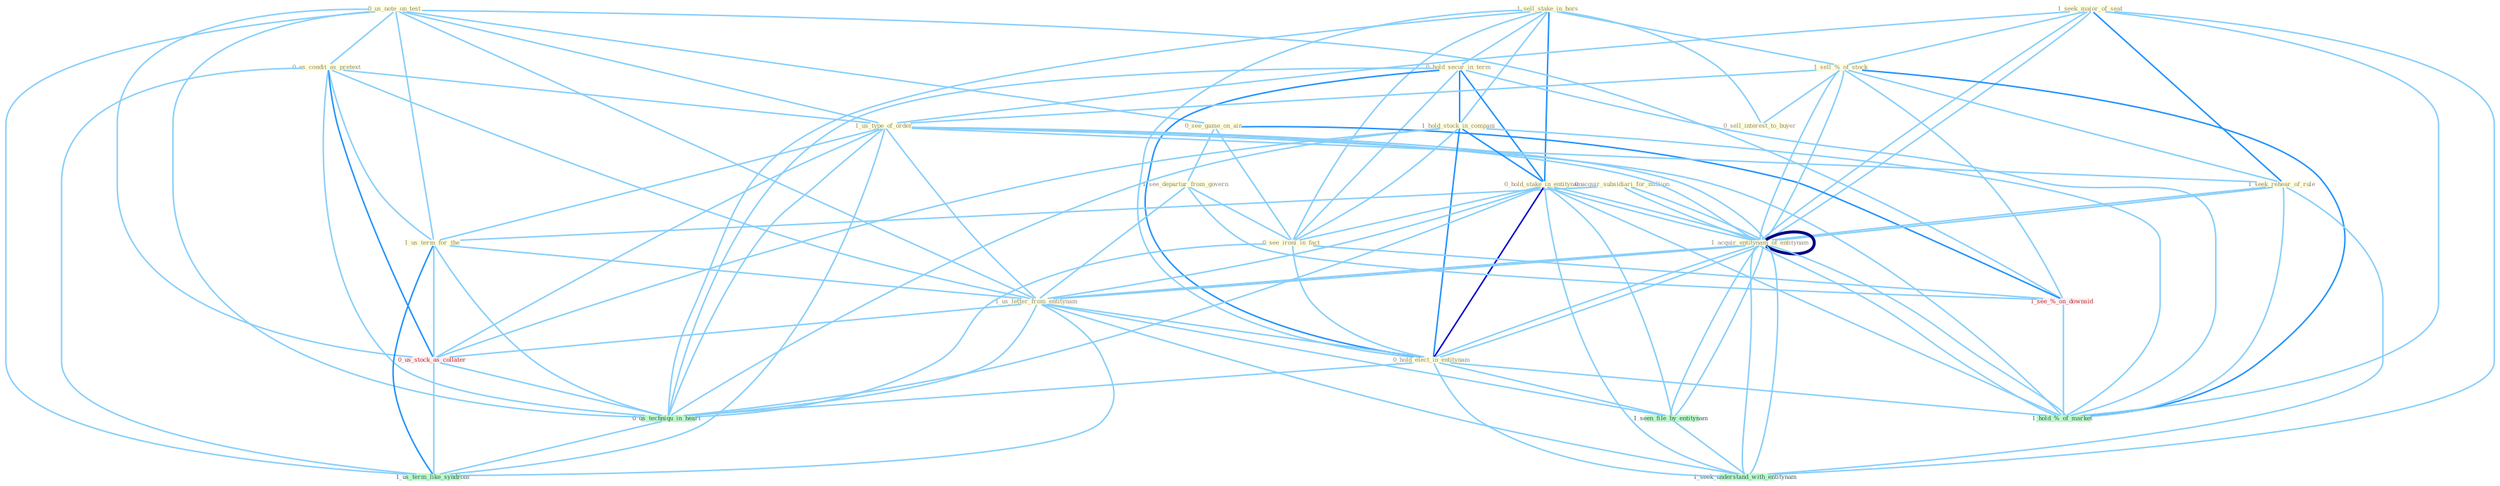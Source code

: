 Graph G{ 
    node
    [shape=polygon,style=filled,width=.5,height=.06,color="#BDFCC9",fixedsize=true,fontsize=4,
    fontcolor="#2f4f4f"];
    {node
    [color="#ffffe0", fontcolor="#8b7d6b"] "1_sell_stake_in_hors " "0_us_note_on_test " "0_hold_secur_in_term " "0_acquir_subsidiari_for_million " "1_seek_major_of_seat " "0_see_game_on_air " "1_sell_%_of_stock " "0_us_condit_as_pretext " "1_us_type_of_order " "1_us_term_for_the " "1_hold_stock_in_compani " "1_seek_rehear_of_rule " "0_hold_stake_in_entitynam " "0_sell_interest_to_buyer " "1_acquir_entitynam_of_entitynam " "1_see_departur_from_govern " "1_us_letter_from_entitynam " "0_see_ironi_in_fact " "0_hold_elect_in_entitynam "}
{node [color="#fff0f5", fontcolor="#b22222"] "0_us_stock_as_collater " "1_see_%_on_downsid "}
edge [color="#B0E2FF"];

	"1_sell_stake_in_hors " -- "0_hold_secur_in_term " [w="1", color="#87cefa" ];
	"1_sell_stake_in_hors " -- "1_sell_%_of_stock " [w="1", color="#87cefa" ];
	"1_sell_stake_in_hors " -- "1_hold_stock_in_compani " [w="1", color="#87cefa" ];
	"1_sell_stake_in_hors " -- "0_hold_stake_in_entitynam " [w="2", color="#1e90ff" , len=0.8];
	"1_sell_stake_in_hors " -- "0_sell_interest_to_buyer " [w="1", color="#87cefa" ];
	"1_sell_stake_in_hors " -- "0_see_ironi_in_fact " [w="1", color="#87cefa" ];
	"1_sell_stake_in_hors " -- "0_hold_elect_in_entitynam " [w="1", color="#87cefa" ];
	"1_sell_stake_in_hors " -- "0_us_techniqu_in_heart " [w="1", color="#87cefa" ];
	"0_us_note_on_test " -- "0_see_game_on_air " [w="1", color="#87cefa" ];
	"0_us_note_on_test " -- "0_us_condit_as_pretext " [w="1", color="#87cefa" ];
	"0_us_note_on_test " -- "1_us_type_of_order " [w="1", color="#87cefa" ];
	"0_us_note_on_test " -- "1_us_term_for_the " [w="1", color="#87cefa" ];
	"0_us_note_on_test " -- "1_us_letter_from_entitynam " [w="1", color="#87cefa" ];
	"0_us_note_on_test " -- "0_us_stock_as_collater " [w="1", color="#87cefa" ];
	"0_us_note_on_test " -- "0_us_techniqu_in_heart " [w="1", color="#87cefa" ];
	"0_us_note_on_test " -- "1_see_%_on_downsid " [w="1", color="#87cefa" ];
	"0_us_note_on_test " -- "1_us_term_like_syndrom " [w="1", color="#87cefa" ];
	"0_hold_secur_in_term " -- "1_hold_stock_in_compani " [w="2", color="#1e90ff" , len=0.8];
	"0_hold_secur_in_term " -- "0_hold_stake_in_entitynam " [w="2", color="#1e90ff" , len=0.8];
	"0_hold_secur_in_term " -- "0_see_ironi_in_fact " [w="1", color="#87cefa" ];
	"0_hold_secur_in_term " -- "0_hold_elect_in_entitynam " [w="2", color="#1e90ff" , len=0.8];
	"0_hold_secur_in_term " -- "0_us_techniqu_in_heart " [w="1", color="#87cefa" ];
	"0_hold_secur_in_term " -- "1_hold_%_of_market " [w="1", color="#87cefa" ];
	"0_acquir_subsidiari_for_million " -- "1_us_term_for_the " [w="1", color="#87cefa" ];
	"0_acquir_subsidiari_for_million " -- "1_acquir_entitynam_of_entitynam " [w="1", color="#87cefa" ];
	"0_acquir_subsidiari_for_million " -- "1_acquir_entitynam_of_entitynam " [w="1", color="#87cefa" ];
	"1_seek_major_of_seat " -- "1_sell_%_of_stock " [w="1", color="#87cefa" ];
	"1_seek_major_of_seat " -- "1_us_type_of_order " [w="1", color="#87cefa" ];
	"1_seek_major_of_seat " -- "1_seek_rehear_of_rule " [w="2", color="#1e90ff" , len=0.8];
	"1_seek_major_of_seat " -- "1_acquir_entitynam_of_entitynam " [w="1", color="#87cefa" ];
	"1_seek_major_of_seat " -- "1_seek_understand_with_entitynam " [w="1", color="#87cefa" ];
	"1_seek_major_of_seat " -- "1_acquir_entitynam_of_entitynam " [w="1", color="#87cefa" ];
	"1_seek_major_of_seat " -- "1_hold_%_of_market " [w="1", color="#87cefa" ];
	"0_see_game_on_air " -- "1_see_departur_from_govern " [w="1", color="#87cefa" ];
	"0_see_game_on_air " -- "0_see_ironi_in_fact " [w="1", color="#87cefa" ];
	"0_see_game_on_air " -- "1_see_%_on_downsid " [w="2", color="#1e90ff" , len=0.8];
	"1_sell_%_of_stock " -- "1_us_type_of_order " [w="1", color="#87cefa" ];
	"1_sell_%_of_stock " -- "1_seek_rehear_of_rule " [w="1", color="#87cefa" ];
	"1_sell_%_of_stock " -- "0_sell_interest_to_buyer " [w="1", color="#87cefa" ];
	"1_sell_%_of_stock " -- "1_acquir_entitynam_of_entitynam " [w="1", color="#87cefa" ];
	"1_sell_%_of_stock " -- "1_acquir_entitynam_of_entitynam " [w="1", color="#87cefa" ];
	"1_sell_%_of_stock " -- "1_see_%_on_downsid " [w="1", color="#87cefa" ];
	"1_sell_%_of_stock " -- "1_hold_%_of_market " [w="2", color="#1e90ff" , len=0.8];
	"0_us_condit_as_pretext " -- "1_us_type_of_order " [w="1", color="#87cefa" ];
	"0_us_condit_as_pretext " -- "1_us_term_for_the " [w="1", color="#87cefa" ];
	"0_us_condit_as_pretext " -- "1_us_letter_from_entitynam " [w="1", color="#87cefa" ];
	"0_us_condit_as_pretext " -- "0_us_stock_as_collater " [w="2", color="#1e90ff" , len=0.8];
	"0_us_condit_as_pretext " -- "0_us_techniqu_in_heart " [w="1", color="#87cefa" ];
	"0_us_condit_as_pretext " -- "1_us_term_like_syndrom " [w="1", color="#87cefa" ];
	"1_us_type_of_order " -- "1_us_term_for_the " [w="1", color="#87cefa" ];
	"1_us_type_of_order " -- "1_seek_rehear_of_rule " [w="1", color="#87cefa" ];
	"1_us_type_of_order " -- "1_acquir_entitynam_of_entitynam " [w="1", color="#87cefa" ];
	"1_us_type_of_order " -- "1_us_letter_from_entitynam " [w="1", color="#87cefa" ];
	"1_us_type_of_order " -- "0_us_stock_as_collater " [w="1", color="#87cefa" ];
	"1_us_type_of_order " -- "1_acquir_entitynam_of_entitynam " [w="1", color="#87cefa" ];
	"1_us_type_of_order " -- "0_us_techniqu_in_heart " [w="1", color="#87cefa" ];
	"1_us_type_of_order " -- "1_us_term_like_syndrom " [w="1", color="#87cefa" ];
	"1_us_type_of_order " -- "1_hold_%_of_market " [w="1", color="#87cefa" ];
	"1_us_term_for_the " -- "1_us_letter_from_entitynam " [w="1", color="#87cefa" ];
	"1_us_term_for_the " -- "0_us_stock_as_collater " [w="1", color="#87cefa" ];
	"1_us_term_for_the " -- "0_us_techniqu_in_heart " [w="1", color="#87cefa" ];
	"1_us_term_for_the " -- "1_us_term_like_syndrom " [w="2", color="#1e90ff" , len=0.8];
	"1_hold_stock_in_compani " -- "0_hold_stake_in_entitynam " [w="2", color="#1e90ff" , len=0.8];
	"1_hold_stock_in_compani " -- "0_see_ironi_in_fact " [w="1", color="#87cefa" ];
	"1_hold_stock_in_compani " -- "0_hold_elect_in_entitynam " [w="2", color="#1e90ff" , len=0.8];
	"1_hold_stock_in_compani " -- "0_us_stock_as_collater " [w="1", color="#87cefa" ];
	"1_hold_stock_in_compani " -- "0_us_techniqu_in_heart " [w="1", color="#87cefa" ];
	"1_hold_stock_in_compani " -- "1_hold_%_of_market " [w="1", color="#87cefa" ];
	"1_seek_rehear_of_rule " -- "1_acquir_entitynam_of_entitynam " [w="1", color="#87cefa" ];
	"1_seek_rehear_of_rule " -- "1_seek_understand_with_entitynam " [w="1", color="#87cefa" ];
	"1_seek_rehear_of_rule " -- "1_acquir_entitynam_of_entitynam " [w="1", color="#87cefa" ];
	"1_seek_rehear_of_rule " -- "1_hold_%_of_market " [w="1", color="#87cefa" ];
	"0_hold_stake_in_entitynam " -- "1_acquir_entitynam_of_entitynam " [w="1", color="#87cefa" ];
	"0_hold_stake_in_entitynam " -- "1_us_letter_from_entitynam " [w="1", color="#87cefa" ];
	"0_hold_stake_in_entitynam " -- "0_see_ironi_in_fact " [w="1", color="#87cefa" ];
	"0_hold_stake_in_entitynam " -- "0_hold_elect_in_entitynam " [w="3", color="#0000cd" , len=0.6];
	"0_hold_stake_in_entitynam " -- "1_seen_file_by_entitynam " [w="1", color="#87cefa" ];
	"0_hold_stake_in_entitynam " -- "1_seek_understand_with_entitynam " [w="1", color="#87cefa" ];
	"0_hold_stake_in_entitynam " -- "1_acquir_entitynam_of_entitynam " [w="1", color="#87cefa" ];
	"0_hold_stake_in_entitynam " -- "0_us_techniqu_in_heart " [w="1", color="#87cefa" ];
	"0_hold_stake_in_entitynam " -- "1_hold_%_of_market " [w="1", color="#87cefa" ];
	"1_acquir_entitynam_of_entitynam " -- "1_us_letter_from_entitynam " [w="1", color="#87cefa" ];
	"1_acquir_entitynam_of_entitynam " -- "0_hold_elect_in_entitynam " [w="1", color="#87cefa" ];
	"1_acquir_entitynam_of_entitynam " -- "1_seen_file_by_entitynam " [w="1", color="#87cefa" ];
	"1_acquir_entitynam_of_entitynam " -- "1_seek_understand_with_entitynam " [w="1", color="#87cefa" ];
	"1_acquir_entitynam_of_entitynam " -- "1_acquir_entitynam_of_entitynam " [w="4", style=bold, color="#000080", len=0.4];
	"1_acquir_entitynam_of_entitynam " -- "1_hold_%_of_market " [w="1", color="#87cefa" ];
	"1_see_departur_from_govern " -- "1_us_letter_from_entitynam " [w="1", color="#87cefa" ];
	"1_see_departur_from_govern " -- "0_see_ironi_in_fact " [w="1", color="#87cefa" ];
	"1_see_departur_from_govern " -- "1_see_%_on_downsid " [w="1", color="#87cefa" ];
	"1_us_letter_from_entitynam " -- "0_hold_elect_in_entitynam " [w="1", color="#87cefa" ];
	"1_us_letter_from_entitynam " -- "1_seen_file_by_entitynam " [w="1", color="#87cefa" ];
	"1_us_letter_from_entitynam " -- "0_us_stock_as_collater " [w="1", color="#87cefa" ];
	"1_us_letter_from_entitynam " -- "1_seek_understand_with_entitynam " [w="1", color="#87cefa" ];
	"1_us_letter_from_entitynam " -- "1_acquir_entitynam_of_entitynam " [w="1", color="#87cefa" ];
	"1_us_letter_from_entitynam " -- "0_us_techniqu_in_heart " [w="1", color="#87cefa" ];
	"1_us_letter_from_entitynam " -- "1_us_term_like_syndrom " [w="1", color="#87cefa" ];
	"0_see_ironi_in_fact " -- "0_hold_elect_in_entitynam " [w="1", color="#87cefa" ];
	"0_see_ironi_in_fact " -- "0_us_techniqu_in_heart " [w="1", color="#87cefa" ];
	"0_see_ironi_in_fact " -- "1_see_%_on_downsid " [w="1", color="#87cefa" ];
	"0_hold_elect_in_entitynam " -- "1_seen_file_by_entitynam " [w="1", color="#87cefa" ];
	"0_hold_elect_in_entitynam " -- "1_seek_understand_with_entitynam " [w="1", color="#87cefa" ];
	"0_hold_elect_in_entitynam " -- "1_acquir_entitynam_of_entitynam " [w="1", color="#87cefa" ];
	"0_hold_elect_in_entitynam " -- "0_us_techniqu_in_heart " [w="1", color="#87cefa" ];
	"0_hold_elect_in_entitynam " -- "1_hold_%_of_market " [w="1", color="#87cefa" ];
	"1_seen_file_by_entitynam " -- "1_seek_understand_with_entitynam " [w="1", color="#87cefa" ];
	"1_seen_file_by_entitynam " -- "1_acquir_entitynam_of_entitynam " [w="1", color="#87cefa" ];
	"0_us_stock_as_collater " -- "0_us_techniqu_in_heart " [w="1", color="#87cefa" ];
	"0_us_stock_as_collater " -- "1_us_term_like_syndrom " [w="1", color="#87cefa" ];
	"1_seek_understand_with_entitynam " -- "1_acquir_entitynam_of_entitynam " [w="1", color="#87cefa" ];
	"1_acquir_entitynam_of_entitynam " -- "1_hold_%_of_market " [w="1", color="#87cefa" ];
	"0_us_techniqu_in_heart " -- "1_us_term_like_syndrom " [w="1", color="#87cefa" ];
	"1_see_%_on_downsid " -- "1_hold_%_of_market " [w="1", color="#87cefa" ];
}